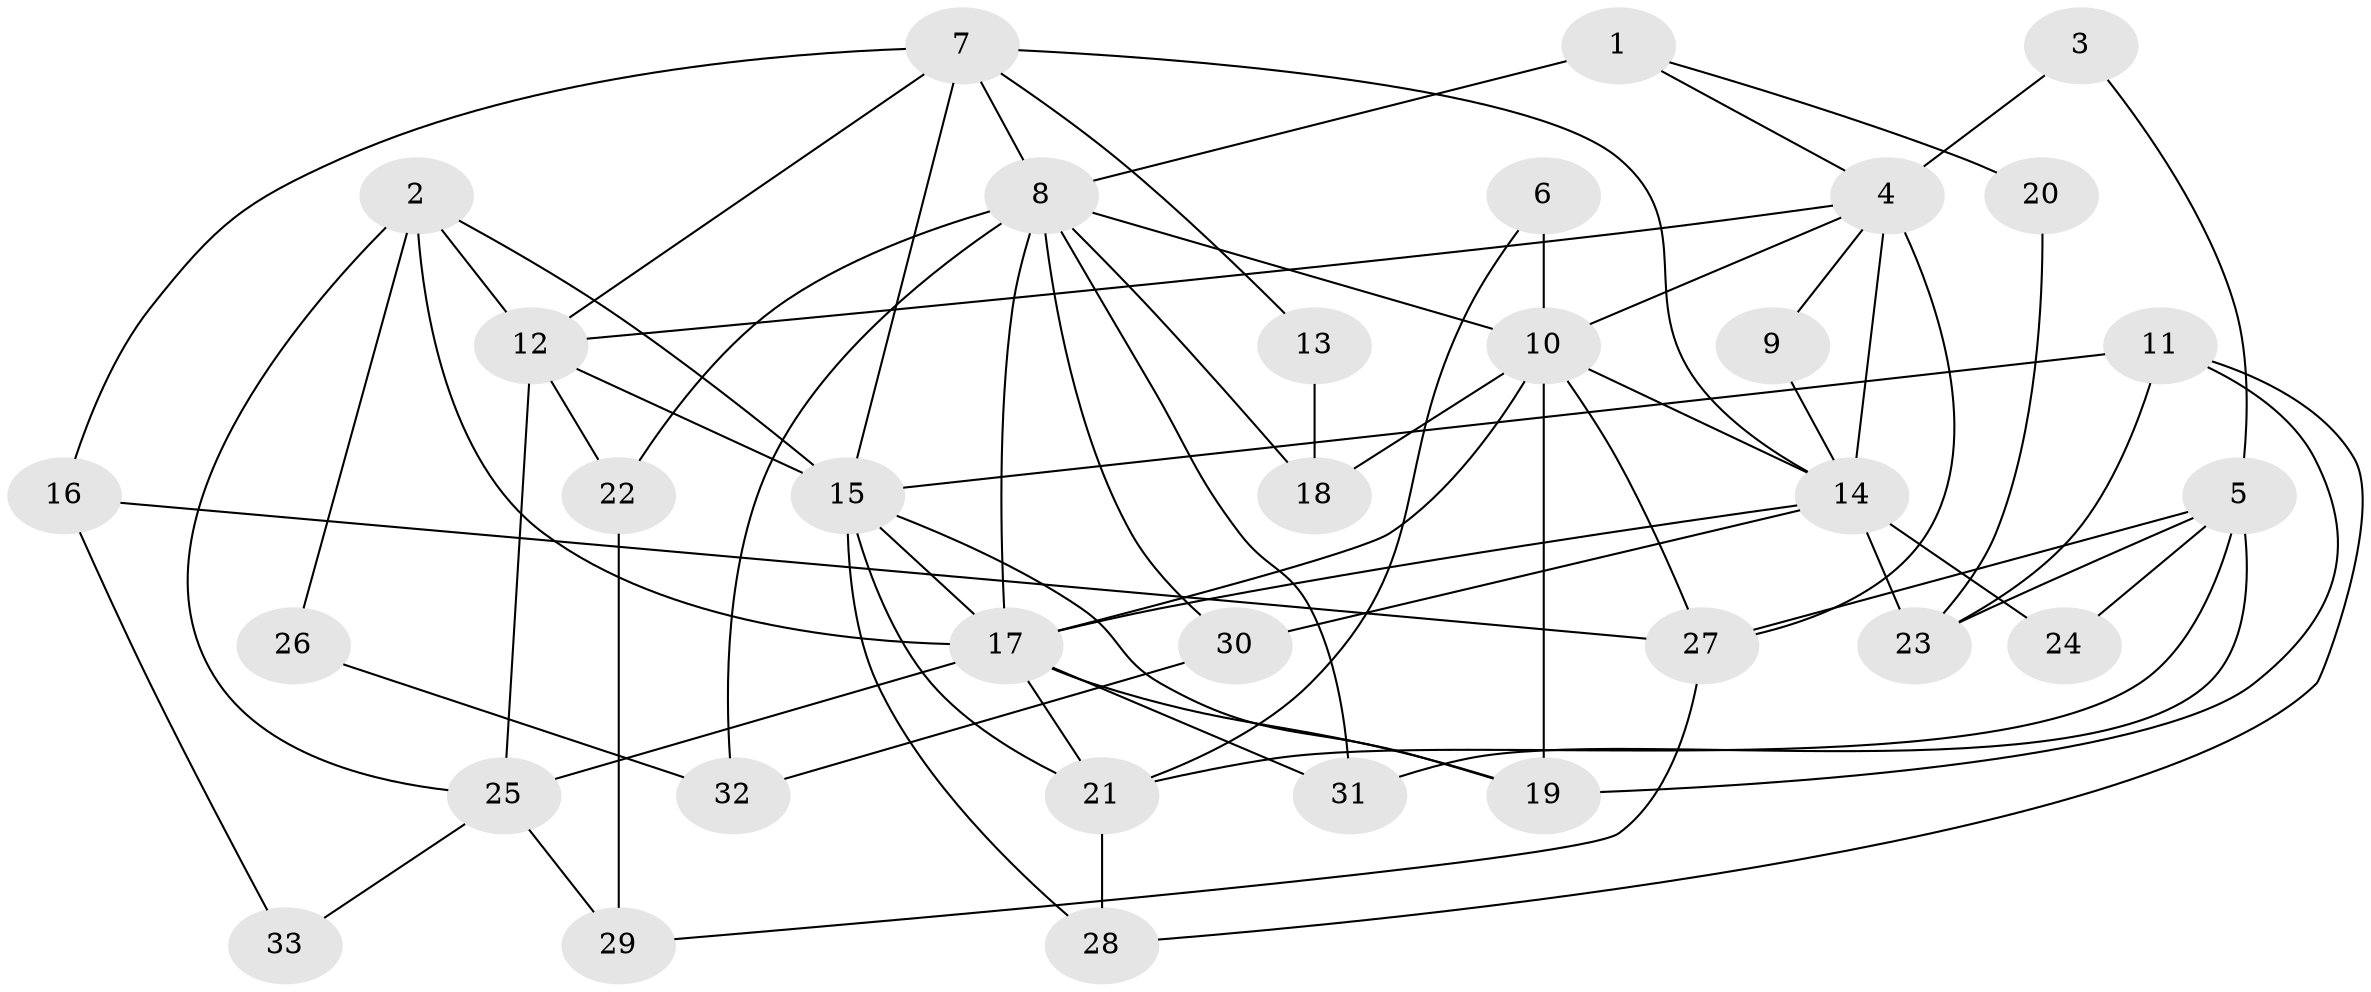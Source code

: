 // original degree distribution, {5: 0.23076923076923078, 2: 0.18461538461538463, 4: 0.2153846153846154, 3: 0.2153846153846154, 6: 0.1076923076923077, 7: 0.046153846153846156}
// Generated by graph-tools (version 1.1) at 2025/36/03/09/25 02:36:24]
// undirected, 33 vertices, 71 edges
graph export_dot {
graph [start="1"]
  node [color=gray90,style=filled];
  1;
  2;
  3;
  4;
  5;
  6;
  7;
  8;
  9;
  10;
  11;
  12;
  13;
  14;
  15;
  16;
  17;
  18;
  19;
  20;
  21;
  22;
  23;
  24;
  25;
  26;
  27;
  28;
  29;
  30;
  31;
  32;
  33;
  1 -- 4 [weight=1.0];
  1 -- 8 [weight=2.0];
  1 -- 20 [weight=1.0];
  2 -- 12 [weight=1.0];
  2 -- 15 [weight=3.0];
  2 -- 17 [weight=5.0];
  2 -- 25 [weight=1.0];
  2 -- 26 [weight=1.0];
  3 -- 4 [weight=1.0];
  3 -- 5 [weight=1.0];
  4 -- 9 [weight=1.0];
  4 -- 10 [weight=1.0];
  4 -- 12 [weight=1.0];
  4 -- 14 [weight=5.0];
  4 -- 27 [weight=1.0];
  5 -- 21 [weight=1.0];
  5 -- 23 [weight=1.0];
  5 -- 24 [weight=1.0];
  5 -- 27 [weight=1.0];
  5 -- 31 [weight=1.0];
  6 -- 10 [weight=2.0];
  6 -- 21 [weight=1.0];
  7 -- 8 [weight=1.0];
  7 -- 12 [weight=1.0];
  7 -- 13 [weight=1.0];
  7 -- 14 [weight=1.0];
  7 -- 15 [weight=1.0];
  7 -- 16 [weight=1.0];
  8 -- 10 [weight=2.0];
  8 -- 17 [weight=1.0];
  8 -- 18 [weight=1.0];
  8 -- 22 [weight=2.0];
  8 -- 30 [weight=2.0];
  8 -- 31 [weight=1.0];
  8 -- 32 [weight=2.0];
  9 -- 14 [weight=1.0];
  10 -- 14 [weight=2.0];
  10 -- 17 [weight=2.0];
  10 -- 18 [weight=1.0];
  10 -- 19 [weight=1.0];
  10 -- 27 [weight=2.0];
  11 -- 15 [weight=1.0];
  11 -- 19 [weight=1.0];
  11 -- 23 [weight=1.0];
  11 -- 28 [weight=1.0];
  12 -- 15 [weight=2.0];
  12 -- 22 [weight=1.0];
  12 -- 25 [weight=1.0];
  13 -- 18 [weight=1.0];
  14 -- 17 [weight=1.0];
  14 -- 23 [weight=1.0];
  14 -- 24 [weight=1.0];
  14 -- 30 [weight=1.0];
  15 -- 17 [weight=1.0];
  15 -- 19 [weight=1.0];
  15 -- 21 [weight=1.0];
  15 -- 28 [weight=1.0];
  16 -- 27 [weight=1.0];
  16 -- 33 [weight=1.0];
  17 -- 19 [weight=1.0];
  17 -- 21 [weight=1.0];
  17 -- 25 [weight=3.0];
  17 -- 31 [weight=1.0];
  20 -- 23 [weight=1.0];
  21 -- 28 [weight=1.0];
  22 -- 29 [weight=1.0];
  25 -- 29 [weight=1.0];
  25 -- 33 [weight=1.0];
  26 -- 32 [weight=1.0];
  27 -- 29 [weight=1.0];
  30 -- 32 [weight=1.0];
}
